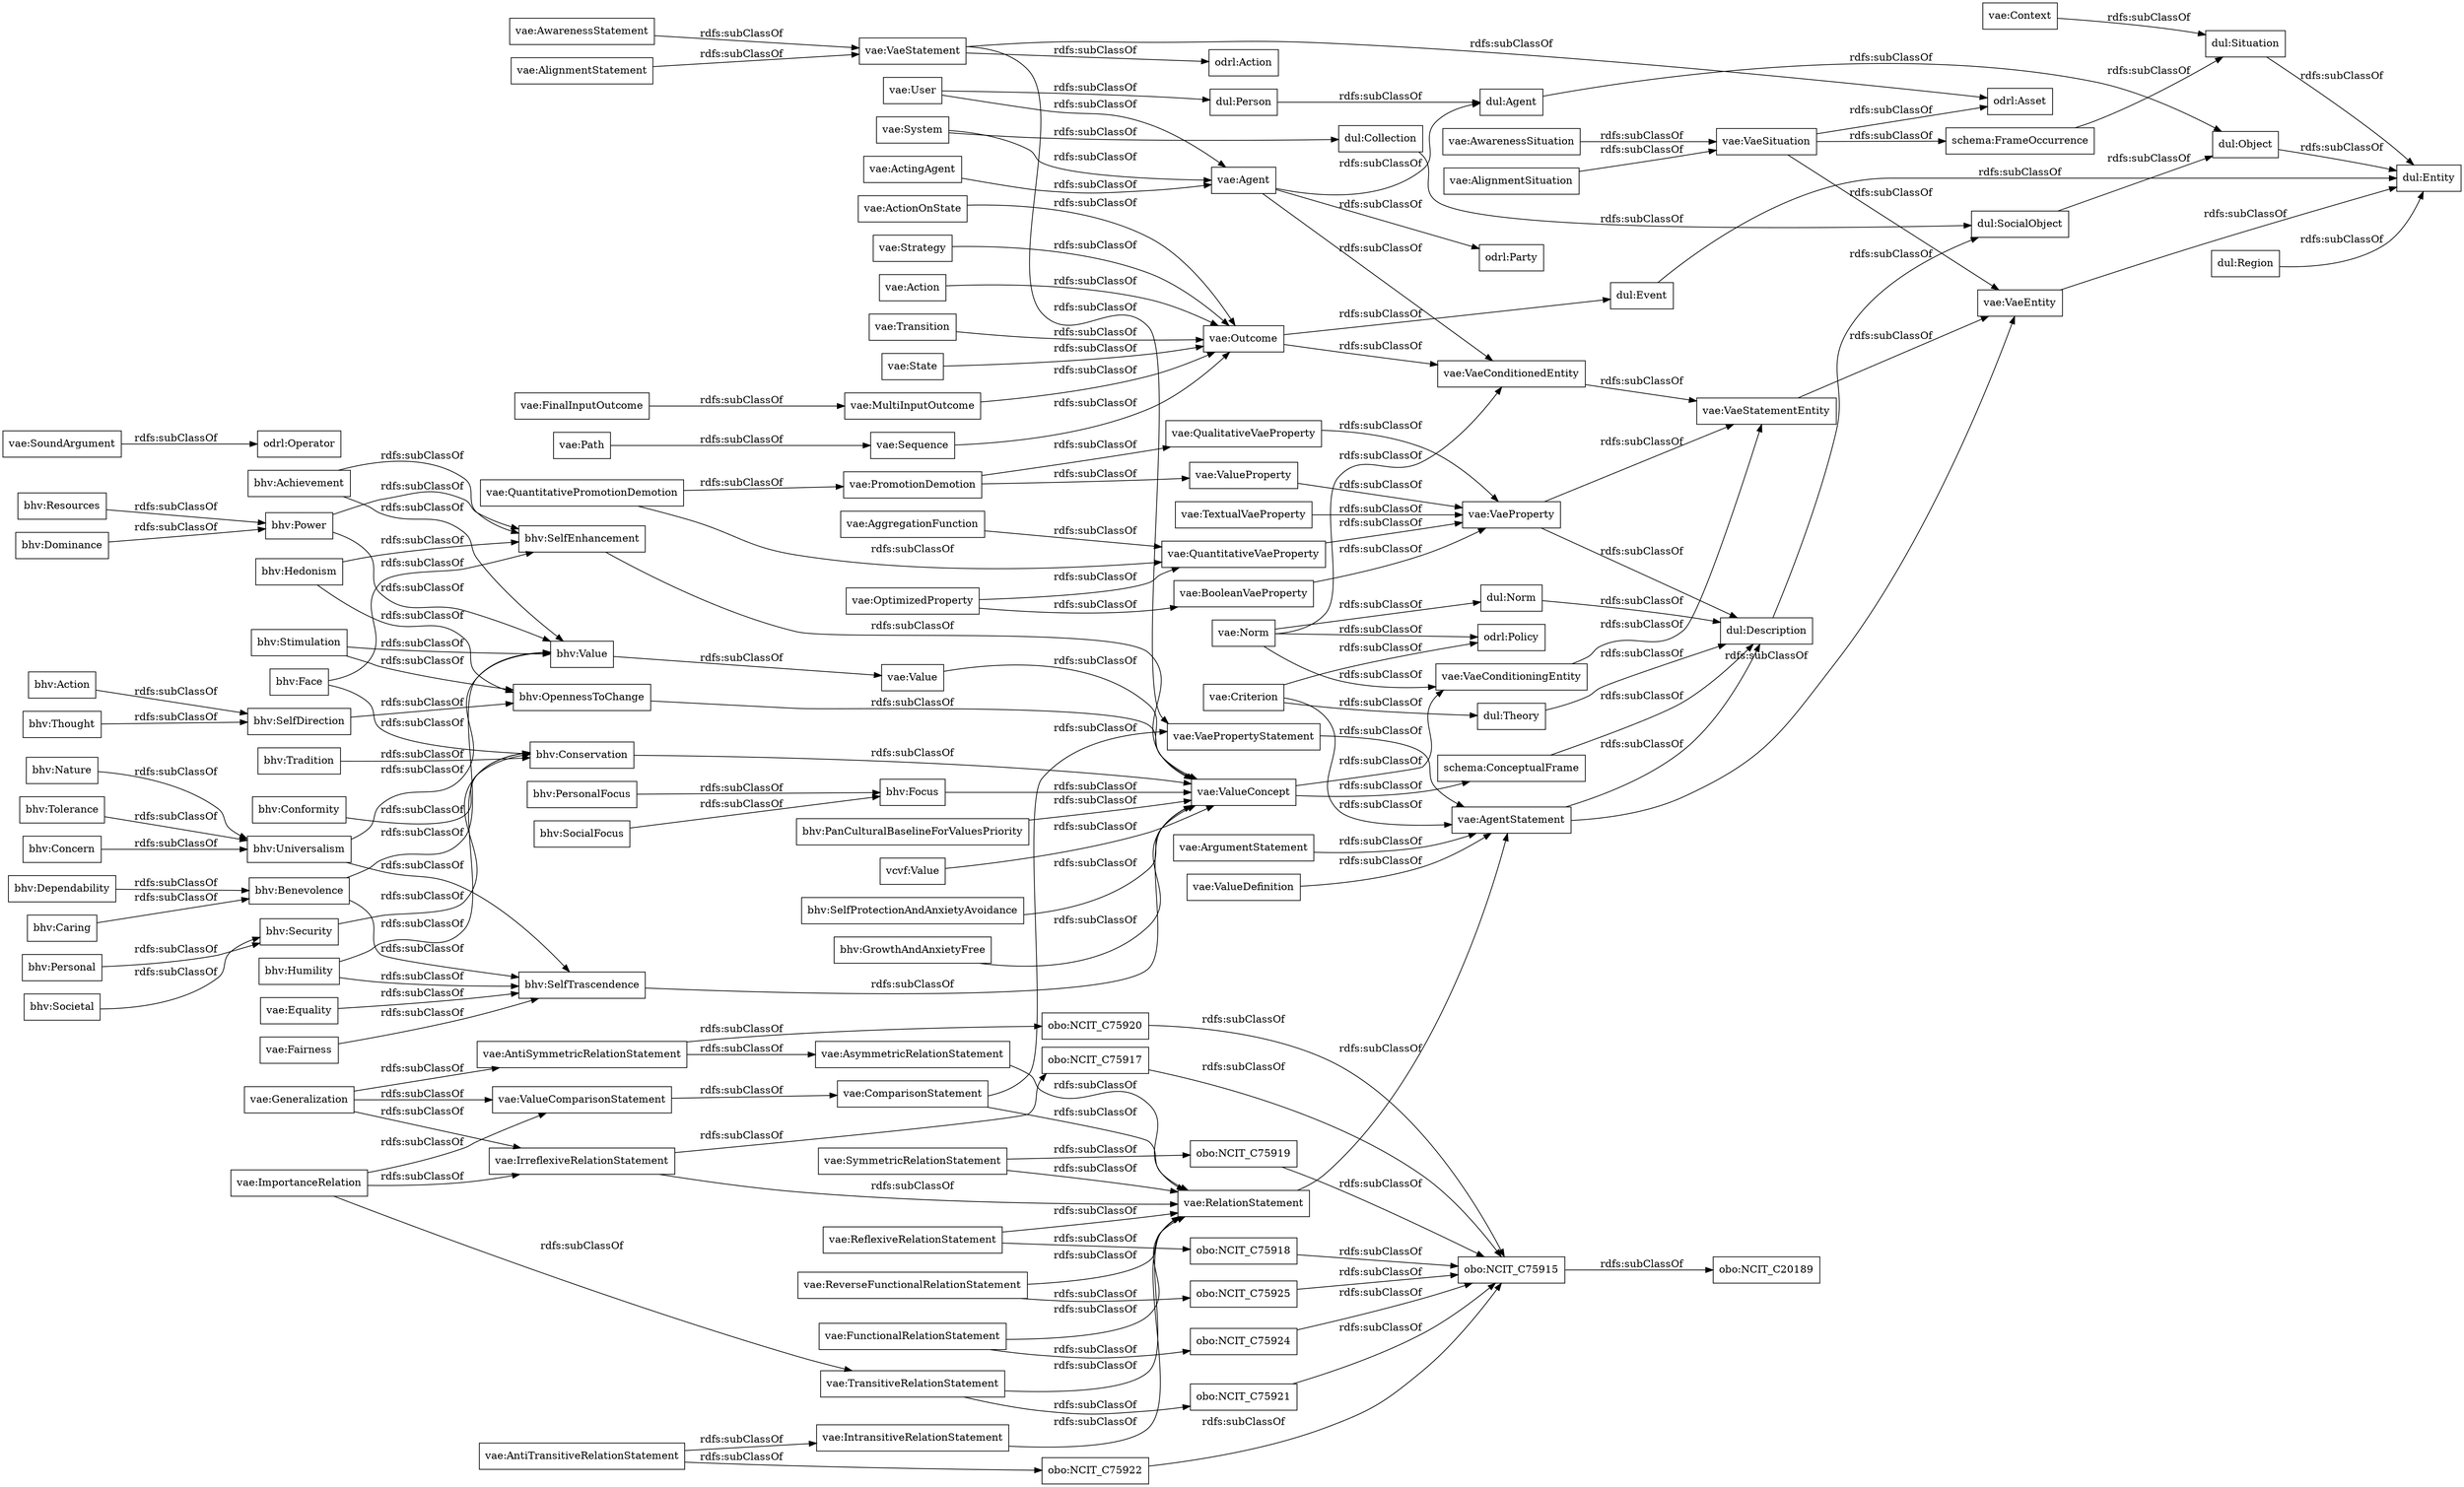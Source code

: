 digraph ar2dtool_diagram { 
rankdir=LR;
size="1000"
node [shape = rectangle, color="black"]; "bhv:Dominance" "dul:Situation" "odrl:Action" "vae:Path" "schema:FrameOccurrence" "vae:AntiSymmetricRelationStatement" "bhv:PersonalFocus" "vae:ReverseFunctionalRelationStatement" "bhv:Hedonism" "obo:NCIT_C75921" "bhv:Societal" "vae:ComparisonStatement" "vae:BooleanVaeProperty" "vae:AggregationFunction" "bhv:Universalism" "vae:AwarenessSituation" "vae:Value" "bhv:Stimulation" "odrl:Policy" "bhv:Achievement" "bhv:Value" "dul:Norm" "obo:NCIT_C75922" "vae:AlignmentSituation" "obo:NCIT_C20189" "odrl:Operator" "vae:VaeProperty" "bhv:SelfTrascendence" "vae:Outcome" "vae:AsymmetricRelationStatement" "obo:NCIT_C75918" "schema:ConceptualFrame" "vae:VaeEntity" "vae:MultiInputOutcome" "vae:SoundArgument" "bhv:Conservation" "vae:Fairness" "vae:AlignmentStatement" "bhv:Dependability" "dul:SocialObject" "vae:QualitativeVaeProperty" "bhv:Caring" "odrl:Asset" "bhv:Nature" "dul:Person" "vae:Generalization" "obo:NCIT_C75919" "vae:Context" "vae:SymmetricRelationStatement" "vae:ActionOnState" "vae:VaeStatement" "bhv:Security" "obo:NCIT_C75924" "dul:Object" "bhv:Tolerance" "vae:System" "bhv:Humility" "vae:FunctionalRelationStatement" "odrl:Party" "vae:AntiTransitiveRelationStatement" "vae:QuantitativeVaeProperty" "vae:Norm" "bhv:GrowthAndAnxietyFree" "vae:User" "vae:Sequence" "vae:AgentStatement" "vae:VaeConditionedEntity" "bhv:Tradition" "dul:Event" "vae:PromotionDemotion" "dul:Agent" "bhv:SelfEnhancement" "vae:Strategy" "vae:Agent" "bhv:Benevolence" "vae:FinalInputOutcome" "bhv:PanCulturalBaselineForValuesPriority" "vae:VaeSituation" "bhv:Conformity" "vae:Action" "bhv:Focus" "vae:TransitiveRelationStatement" "bhv:Resources" "dul:Collection" "vae:AwarenessStatement" "vae:IrreflexiveRelationStatement" "obo:NCIT_C75925" "vae:ValueDefinition" "bhv:OpennessToChange" "vae:ActingAgent" "vae:ValueConcept" "vae:ValueProperty" "vae:ValueComparisonStatement" "vae:VaeStatementEntity" "vae:Criterion" "obo:NCIT_C75915" "bhv:Thought" "vae:Transition" "vae:State" "dul:Entity" "bhv:Face" "vae:VaeConditioningEntity" "vae:VaePropertyStatement" "bhv:SocialFocus" "obo:NCIT_C75920" "vae:Equality" "vae:IntransitiveRelationStatement" "vae:OptimizedProperty" "dul:Theory" "dul:Region" "dul:Description" "vae:QuantitativePromotionDemotion" "bhv:Action" "vcvf:Value" "bhv:Power" "vae:ImportanceRelation" "bhv:Personal" "vae:ReflexiveRelationStatement" "obo:NCIT_C75917" "vae:ArgumentStatement" "bhv:SelfDirection" "bhv:Concern" "vae:TextualVaeProperty" "vae:RelationStatement" "bhv:SelfProtectionAndAnxietyAvoidance" ; /*classes style*/
	"dul:Region" -> "dul:Entity" [ label = "rdfs:subClassOf" ];
	"bhv:Societal" -> "bhv:Security" [ label = "rdfs:subClassOf" ];
	"vae:Strategy" -> "vae:Outcome" [ label = "rdfs:subClassOf" ];
	"vae:VaeStatementEntity" -> "vae:VaeEntity" [ label = "rdfs:subClassOf" ];
	"obo:NCIT_C75917" -> "obo:NCIT_C75915" [ label = "rdfs:subClassOf" ];
	"dul:Description" -> "dul:SocialObject" [ label = "rdfs:subClassOf" ];
	"dul:Object" -> "dul:Entity" [ label = "rdfs:subClassOf" ];
	"bhv:Face" -> "bhv:SelfEnhancement" [ label = "rdfs:subClassOf" ];
	"bhv:Face" -> "bhv:Conservation" [ label = "rdfs:subClassOf" ];
	"bhv:Universalism" -> "bhv:Value" [ label = "rdfs:subClassOf" ];
	"bhv:Universalism" -> "bhv:SelfTrascendence" [ label = "rdfs:subClassOf" ];
	"bhv:Power" -> "bhv:Value" [ label = "rdfs:subClassOf" ];
	"bhv:Power" -> "bhv:SelfEnhancement" [ label = "rdfs:subClassOf" ];
	"obo:NCIT_C75924" -> "obo:NCIT_C75915" [ label = "rdfs:subClassOf" ];
	"vae:Outcome" -> "vae:VaeConditionedEntity" [ label = "rdfs:subClassOf" ];
	"vae:Outcome" -> "dul:Event" [ label = "rdfs:subClassOf" ];
	"vae:ValueComparisonStatement" -> "vae:ComparisonStatement" [ label = "rdfs:subClassOf" ];
	"vae:Sequence" -> "vae:Outcome" [ label = "rdfs:subClassOf" ];
	"vae:Generalization" -> "vae:ValueComparisonStatement" [ label = "rdfs:subClassOf" ];
	"vae:Generalization" -> "vae:IrreflexiveRelationStatement" [ label = "rdfs:subClassOf" ];
	"vae:Generalization" -> "vae:AntiSymmetricRelationStatement" [ label = "rdfs:subClassOf" ];
	"vae:TransitiveRelationStatement" -> "vae:RelationStatement" [ label = "rdfs:subClassOf" ];
	"vae:TransitiveRelationStatement" -> "obo:NCIT_C75921" [ label = "rdfs:subClassOf" ];
	"bhv:OpennessToChange" -> "vae:ValueConcept" [ label = "rdfs:subClassOf" ];
	"vae:AgentStatement" -> "vae:VaeEntity" [ label = "rdfs:subClassOf" ];
	"vae:AgentStatement" -> "dul:Description" [ label = "rdfs:subClassOf" ];
	"vae:BooleanVaeProperty" -> "vae:VaeProperty" [ label = "rdfs:subClassOf" ];
	"vae:Norm" -> "vae:VaeConditioningEntity" [ label = "rdfs:subClassOf" ];
	"vae:Norm" -> "dul:Norm" [ label = "rdfs:subClassOf" ];
	"vae:Norm" -> "odrl:Policy" [ label = "rdfs:subClassOf" ];
	"vae:Norm" -> "vae:VaeConditionedEntity" [ label = "rdfs:subClassOf" ];
	"vae:IrreflexiveRelationStatement" -> "vae:RelationStatement" [ label = "rdfs:subClassOf" ];
	"vae:IrreflexiveRelationStatement" -> "obo:NCIT_C75917" [ label = "rdfs:subClassOf" ];
	"bhv:Tolerance" -> "bhv:Universalism" [ label = "rdfs:subClassOf" ];
	"dul:SocialObject" -> "dul:Object" [ label = "rdfs:subClassOf" ];
	"bhv:Tradition" -> "bhv:Conservation" [ label = "rdfs:subClassOf" ];
	"bhv:Nature" -> "bhv:Universalism" [ label = "rdfs:subClassOf" ];
	"schema:ConceptualFrame" -> "dul:Description" [ label = "rdfs:subClassOf" ];
	"vcvf:Value" -> "vae:ValueConcept" [ label = "rdfs:subClassOf" ];
	"bhv:SelfTrascendence" -> "vae:ValueConcept" [ label = "rdfs:subClassOf" ];
	"vae:VaeStatement" -> "vae:VaePropertyStatement" [ label = "rdfs:subClassOf" ];
	"vae:VaeStatement" -> "odrl:Asset" [ label = "rdfs:subClassOf" ];
	"vae:VaeStatement" -> "odrl:Action" [ label = "rdfs:subClassOf" ];
	"vae:AsymmetricRelationStatement" -> "vae:RelationStatement" [ label = "rdfs:subClassOf" ];
	"bhv:Resources" -> "bhv:Power" [ label = "rdfs:subClassOf" ];
	"vae:AntiTransitiveRelationStatement" -> "vae:IntransitiveRelationStatement" [ label = "rdfs:subClassOf" ];
	"vae:AntiTransitiveRelationStatement" -> "obo:NCIT_C75922" [ label = "rdfs:subClassOf" ];
	"vae:MultiInputOutcome" -> "vae:Outcome" [ label = "rdfs:subClassOf" ];
	"dul:Event" -> "dul:Entity" [ label = "rdfs:subClassOf" ];
	"bhv:SocialFocus" -> "bhv:Focus" [ label = "rdfs:subClassOf" ];
	"vae:Context" -> "dul:Situation" [ label = "rdfs:subClassOf" ];
	"bhv:Focus" -> "vae:ValueConcept" [ label = "rdfs:subClassOf" ];
	"vae:Equality" -> "bhv:SelfTrascendence" [ label = "rdfs:subClassOf" ];
	"bhv:SelfEnhancement" -> "vae:ValueConcept" [ label = "rdfs:subClassOf" ];
	"vae:Fairness" -> "bhv:SelfTrascendence" [ label = "rdfs:subClassOf" ];
	"bhv:Benevolence" -> "bhv:Value" [ label = "rdfs:subClassOf" ];
	"bhv:Benevolence" -> "bhv:SelfTrascendence" [ label = "rdfs:subClassOf" ];
	"obo:NCIT_C75915" -> "obo:NCIT_C20189" [ label = "rdfs:subClassOf" ];
	"bhv:Caring" -> "bhv:Benevolence" [ label = "rdfs:subClassOf" ];
	"bhv:Concern" -> "bhv:Universalism" [ label = "rdfs:subClassOf" ];
	"vae:Criterion" -> "dul:Theory" [ label = "rdfs:subClassOf" ];
	"vae:Criterion" -> "vae:AgentStatement" [ label = "rdfs:subClassOf" ];
	"vae:Criterion" -> "odrl:Policy" [ label = "rdfs:subClassOf" ];
	"vae:PromotionDemotion" -> "vae:ValueProperty" [ label = "rdfs:subClassOf" ];
	"vae:PromotionDemotion" -> "vae:QualitativeVaeProperty" [ label = "rdfs:subClassOf" ];
	"dul:Situation" -> "dul:Entity" [ label = "rdfs:subClassOf" ];
	"bhv:Achievement" -> "bhv:Value" [ label = "rdfs:subClassOf" ];
	"bhv:Achievement" -> "bhv:SelfEnhancement" [ label = "rdfs:subClassOf" ];
	"vae:RelationStatement" -> "vae:AgentStatement" [ label = "rdfs:subClassOf" ];
	"bhv:GrowthAndAnxietyFree" -> "vae:ValueConcept" [ label = "rdfs:subClassOf" ];
	"vae:System" -> "vae:Agent" [ label = "rdfs:subClassOf" ];
	"vae:System" -> "dul:Collection" [ label = "rdfs:subClassOf" ];
	"obo:NCIT_C75922" -> "obo:NCIT_C75915" [ label = "rdfs:subClassOf" ];
	"vae:ArgumentStatement" -> "vae:AgentStatement" [ label = "rdfs:subClassOf" ];
	"vae:Path" -> "vae:Sequence" [ label = "rdfs:subClassOf" ];
	"vae:ValueProperty" -> "vae:VaeProperty" [ label = "rdfs:subClassOf" ];
	"bhv:Action" -> "bhv:SelfDirection" [ label = "rdfs:subClassOf" ];
	"dul:Norm" -> "dul:Description" [ label = "rdfs:subClassOf" ];
	"vae:AntiSymmetricRelationStatement" -> "vae:AsymmetricRelationStatement" [ label = "rdfs:subClassOf" ];
	"vae:AntiSymmetricRelationStatement" -> "obo:NCIT_C75920" [ label = "rdfs:subClassOf" ];
	"vae:ComparisonStatement" -> "vae:VaePropertyStatement" [ label = "rdfs:subClassOf" ];
	"vae:ComparisonStatement" -> "vae:RelationStatement" [ label = "rdfs:subClassOf" ];
	"dul:Person" -> "dul:Agent" [ label = "rdfs:subClassOf" ];
	"vae:State" -> "vae:Outcome" [ label = "rdfs:subClassOf" ];
	"bhv:Conservation" -> "vae:ValueConcept" [ label = "rdfs:subClassOf" ];
	"vae:VaePropertyStatement" -> "vae:AgentStatement" [ label = "rdfs:subClassOf" ];
	"vae:VaeSituation" -> "schema:FrameOccurrence" [ label = "rdfs:subClassOf" ];
	"vae:VaeSituation" -> "vae:VaeEntity" [ label = "rdfs:subClassOf" ];
	"vae:VaeSituation" -> "odrl:Asset" [ label = "rdfs:subClassOf" ];
	"vae:User" -> "vae:Agent" [ label = "rdfs:subClassOf" ];
	"vae:User" -> "dul:Person" [ label = "rdfs:subClassOf" ];
	"vae:SoundArgument" -> "odrl:Operator" [ label = "rdfs:subClassOf" ];
	"bhv:Security" -> "bhv:Conservation" [ label = "rdfs:subClassOf" ];
	"bhv:Conformity" -> "bhv:Conservation" [ label = "rdfs:subClassOf" ];
	"vae:VaeConditionedEntity" -> "vae:VaeStatementEntity" [ label = "rdfs:subClassOf" ];
	"bhv:Thought" -> "bhv:SelfDirection" [ label = "rdfs:subClassOf" ];
	"vae:FinalInputOutcome" -> "vae:MultiInputOutcome" [ label = "rdfs:subClassOf" ];
	"bhv:SelfProtectionAndAnxietyAvoidance" -> "vae:ValueConcept" [ label = "rdfs:subClassOf" ];
	"vae:ValueDefinition" -> "vae:AgentStatement" [ label = "rdfs:subClassOf" ];
	"bhv:Stimulation" -> "bhv:Value" [ label = "rdfs:subClassOf" ];
	"bhv:Stimulation" -> "bhv:OpennessToChange" [ label = "rdfs:subClassOf" ];
	"vae:TextualVaeProperty" -> "vae:VaeProperty" [ label = "rdfs:subClassOf" ];
	"vae:Action" -> "vae:Outcome" [ label = "rdfs:subClassOf" ];
	"vae:Transition" -> "vae:Outcome" [ label = "rdfs:subClassOf" ];
	"obo:NCIT_C75921" -> "obo:NCIT_C75915" [ label = "rdfs:subClassOf" ];
	"vae:AwarenessSituation" -> "vae:VaeSituation" [ label = "rdfs:subClassOf" ];
	"vae:AggregationFunction" -> "vae:QuantitativeVaeProperty" [ label = "rdfs:subClassOf" ];
	"vae:AwarenessStatement" -> "vae:VaeStatement" [ label = "rdfs:subClassOf" ];
	"obo:NCIT_C75919" -> "obo:NCIT_C75915" [ label = "rdfs:subClassOf" ];
	"vae:FunctionalRelationStatement" -> "vae:RelationStatement" [ label = "rdfs:subClassOf" ];
	"vae:FunctionalRelationStatement" -> "obo:NCIT_C75924" [ label = "rdfs:subClassOf" ];
	"bhv:Dominance" -> "bhv:Power" [ label = "rdfs:subClassOf" ];
	"vae:VaeProperty" -> "vae:VaeStatementEntity" [ label = "rdfs:subClassOf" ];
	"vae:VaeProperty" -> "dul:Description" [ label = "rdfs:subClassOf" ];
	"vae:QualitativeVaeProperty" -> "vae:VaeProperty" [ label = "rdfs:subClassOf" ];
	"vae:VaeEntity" -> "dul:Entity" [ label = "rdfs:subClassOf" ];
	"vae:Agent" -> "vae:VaeConditionedEntity" [ label = "rdfs:subClassOf" ];
	"vae:Agent" -> "odrl:Party" [ label = "rdfs:subClassOf" ];
	"vae:Agent" -> "dul:Agent" [ label = "rdfs:subClassOf" ];
	"bhv:PanCulturalBaselineForValuesPriority" -> "vae:ValueConcept" [ label = "rdfs:subClassOf" ];
	"vae:VaeConditioningEntity" -> "vae:VaeStatementEntity" [ label = "rdfs:subClassOf" ];
	"vae:ReflexiveRelationStatement" -> "vae:RelationStatement" [ label = "rdfs:subClassOf" ];
	"vae:ReflexiveRelationStatement" -> "obo:NCIT_C75918" [ label = "rdfs:subClassOf" ];
	"vae:Value" -> "vae:ValueConcept" [ label = "rdfs:subClassOf" ];
	"vae:OptimizedProperty" -> "vae:QuantitativeVaeProperty" [ label = "rdfs:subClassOf" ];
	"vae:OptimizedProperty" -> "vae:BooleanVaeProperty" [ label = "rdfs:subClassOf" ];
	"dul:Collection" -> "dul:SocialObject" [ label = "rdfs:subClassOf" ];
	"schema:FrameOccurrence" -> "dul:Situation" [ label = "rdfs:subClassOf" ];
	"vae:QuantitativeVaeProperty" -> "vae:VaeProperty" [ label = "rdfs:subClassOf" ];
	"obo:NCIT_C75920" -> "obo:NCIT_C75915" [ label = "rdfs:subClassOf" ];
	"bhv:Value" -> "vae:Value" [ label = "rdfs:subClassOf" ];
	"vae:QuantitativePromotionDemotion" -> "vae:QuantitativeVaeProperty" [ label = "rdfs:subClassOf" ];
	"vae:QuantitativePromotionDemotion" -> "vae:PromotionDemotion" [ label = "rdfs:subClassOf" ];
	"dul:Theory" -> "dul:Description" [ label = "rdfs:subClassOf" ];
	"obo:NCIT_C75918" -> "obo:NCIT_C75915" [ label = "rdfs:subClassOf" ];
	"bhv:Personal" -> "bhv:Security" [ label = "rdfs:subClassOf" ];
	"bhv:Dependability" -> "bhv:Benevolence" [ label = "rdfs:subClassOf" ];
	"vae:ImportanceRelation" -> "vae:ValueComparisonStatement" [ label = "rdfs:subClassOf" ];
	"vae:ImportanceRelation" -> "vae:TransitiveRelationStatement" [ label = "rdfs:subClassOf" ];
	"vae:ImportanceRelation" -> "vae:IrreflexiveRelationStatement" [ label = "rdfs:subClassOf" ];
	"vae:ReverseFunctionalRelationStatement" -> "vae:RelationStatement" [ label = "rdfs:subClassOf" ];
	"vae:ReverseFunctionalRelationStatement" -> "obo:NCIT_C75925" [ label = "rdfs:subClassOf" ];
	"vae:ValueConcept" -> "schema:ConceptualFrame" [ label = "rdfs:subClassOf" ];
	"vae:ValueConcept" -> "vae:VaeConditioningEntity" [ label = "rdfs:subClassOf" ];
	"bhv:Hedonism" -> "bhv:SelfEnhancement" [ label = "rdfs:subClassOf" ];
	"bhv:Hedonism" -> "bhv:OpennessToChange" [ label = "rdfs:subClassOf" ];
	"vae:ActionOnState" -> "vae:Outcome" [ label = "rdfs:subClassOf" ];
	"vae:AlignmentSituation" -> "vae:VaeSituation" [ label = "rdfs:subClassOf" ];
	"bhv:PersonalFocus" -> "bhv:Focus" [ label = "rdfs:subClassOf" ];
	"bhv:SelfDirection" -> "bhv:OpennessToChange" [ label = "rdfs:subClassOf" ];
	"obo:NCIT_C75925" -> "obo:NCIT_C75915" [ label = "rdfs:subClassOf" ];
	"vae:AlignmentStatement" -> "vae:VaeStatement" [ label = "rdfs:subClassOf" ];
	"vae:ActingAgent" -> "vae:Agent" [ label = "rdfs:subClassOf" ];
	"bhv:Humility" -> "bhv:SelfTrascendence" [ label = "rdfs:subClassOf" ];
	"bhv:Humility" -> "bhv:Conservation" [ label = "rdfs:subClassOf" ];
	"vae:SymmetricRelationStatement" -> "vae:RelationStatement" [ label = "rdfs:subClassOf" ];
	"vae:SymmetricRelationStatement" -> "obo:NCIT_C75919" [ label = "rdfs:subClassOf" ];
	"dul:Agent" -> "dul:Object" [ label = "rdfs:subClassOf" ];
	"vae:IntransitiveRelationStatement" -> "vae:RelationStatement" [ label = "rdfs:subClassOf" ];

}

